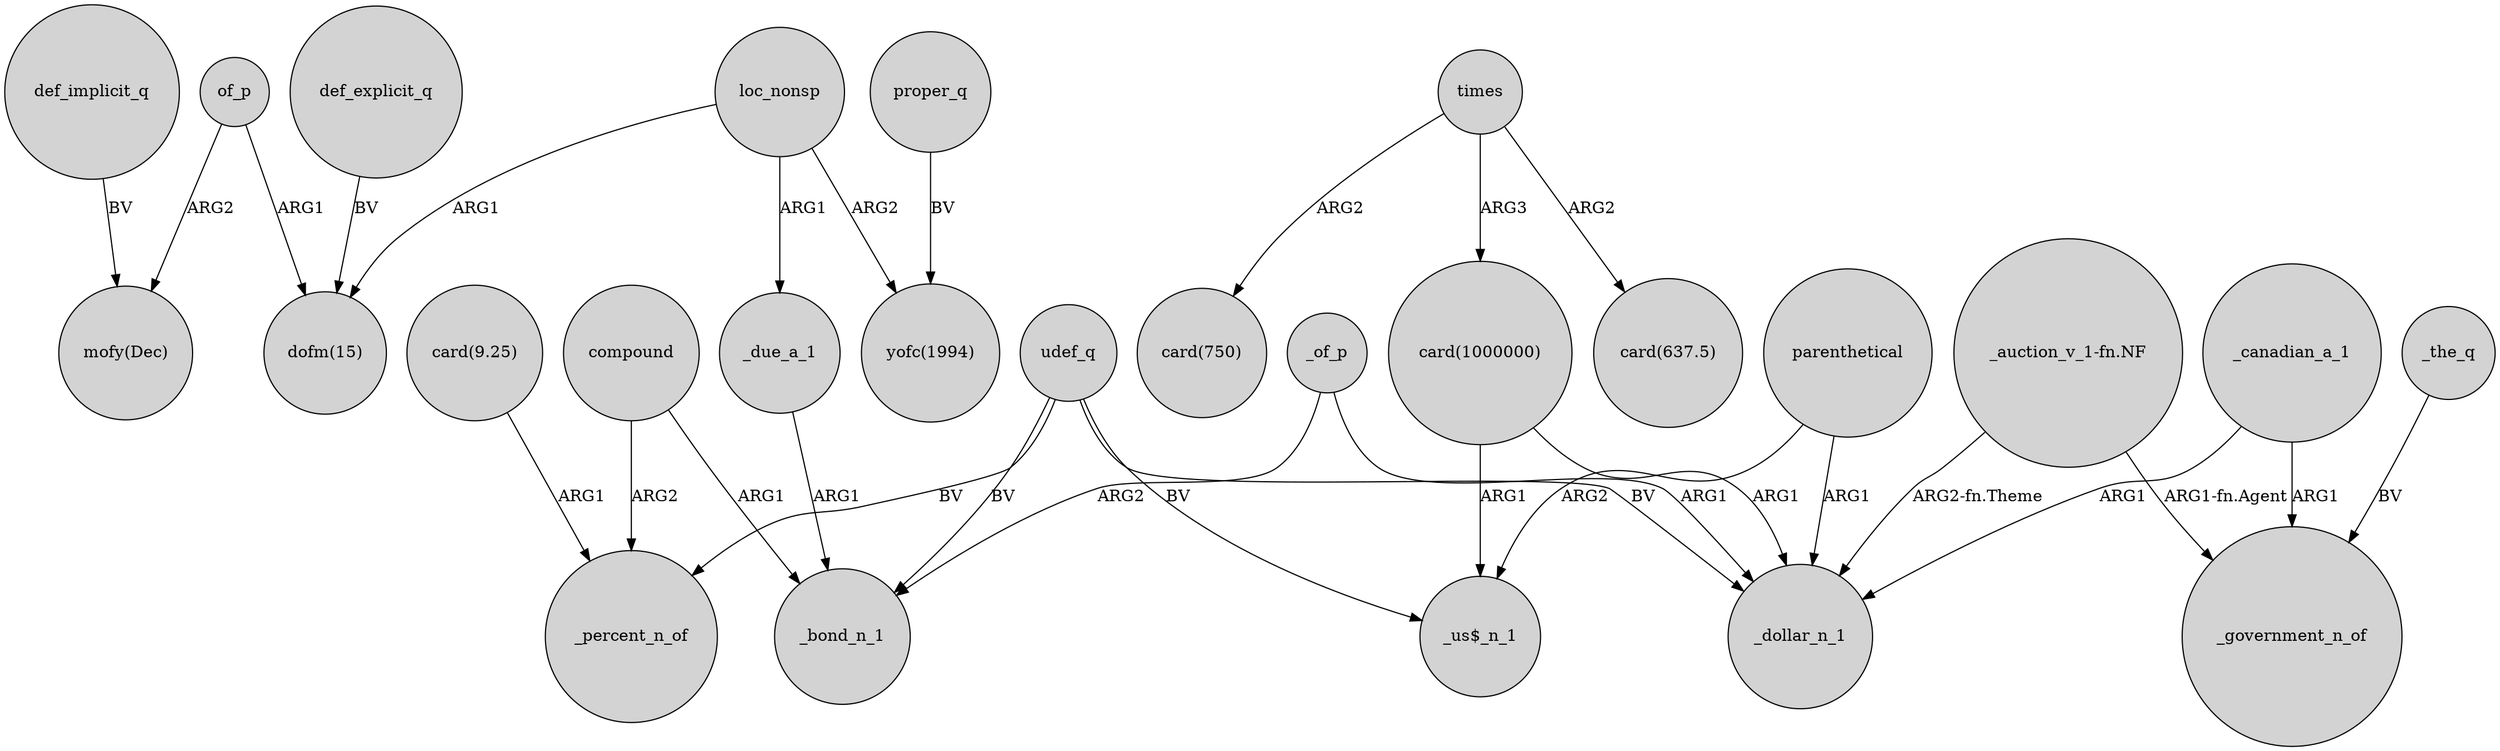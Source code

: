 digraph {
	node [shape=circle style=filled]
	loc_nonsp -> "dofm(15)" [label=ARG1]
	_canadian_a_1 -> _dollar_n_1 [label=ARG1]
	parenthetical -> _dollar_n_1 [label=ARG1]
	"card(1000000)" -> _dollar_n_1 [label=ARG1]
	def_explicit_q -> "dofm(15)" [label=BV]
	_due_a_1 -> _bond_n_1 [label=ARG1]
	_canadian_a_1 -> _government_n_of [label=ARG1]
	def_implicit_q -> "mofy(Dec)" [label=BV]
	udef_q -> "_us$_n_1" [label=BV]
	_of_p -> _dollar_n_1 [label=ARG1]
	compound -> _bond_n_1 [label=ARG1]
	_of_p -> _bond_n_1 [label=ARG2]
	proper_q -> "yofc(1994)" [label=BV]
	"card(9.25)" -> _percent_n_of [label=ARG1]
	compound -> _percent_n_of [label=ARG2]
	loc_nonsp -> _due_a_1 [label=ARG1]
	udef_q -> _bond_n_1 [label=BV]
	times -> "card(1000000)" [label=ARG3]
	parenthetical -> "_us$_n_1" [label=ARG2]
	loc_nonsp -> "yofc(1994)" [label=ARG2]
	"_auction_v_1-fn.NF" -> _dollar_n_1 [label="ARG2-fn.Theme"]
	"_auction_v_1-fn.NF" -> _government_n_of [label="ARG1-fn.Agent"]
	_the_q -> _government_n_of [label=BV]
	times -> "card(750)" [label=ARG2]
	udef_q -> _percent_n_of [label=BV]
	times -> "card(637.5)" [label=ARG2]
	of_p -> "dofm(15)" [label=ARG1]
	of_p -> "mofy(Dec)" [label=ARG2]
	"card(1000000)" -> "_us$_n_1" [label=ARG1]
	udef_q -> _dollar_n_1 [label=BV]
}
